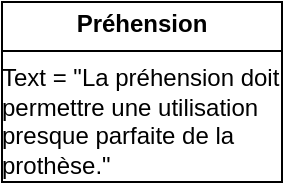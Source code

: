 <mxfile version="24.3.0" type="github">
  <diagram name="Page-1" id="17I94J7MXUDfeGmA_gm3">
    <mxGraphModel dx="505" dy="445" grid="1" gridSize="10" guides="1" tooltips="1" connect="1" arrows="1" fold="1" page="1" pageScale="1" pageWidth="827" pageHeight="1169" math="0" shadow="0">
      <root>
        <mxCell id="0" />
        <mxCell id="1" parent="0" />
        <mxCell id="4_LmOpfG_umPiCXIRds--1" value="&lt;p style=&quot;margin:0px;margin-top:4px;text-align:center;&quot;&gt;&lt;b&gt;Préhension&lt;/b&gt;&lt;/p&gt;&lt;hr size=&quot;1&quot; style=&quot;border-style:solid;&quot;&gt;&lt;div style=&quot;height:2px;&quot;&gt;Text = &quot;La préhension doit permettre une utilisation presque parfaite de la prothèse.&quot;&lt;/div&gt;" style="verticalAlign=top;align=left;overflow=fill;html=1;whiteSpace=wrap;" vertex="1" parent="1">
          <mxGeometry x="190" y="220" width="140" height="90" as="geometry" />
        </mxCell>
      </root>
    </mxGraphModel>
  </diagram>
</mxfile>
